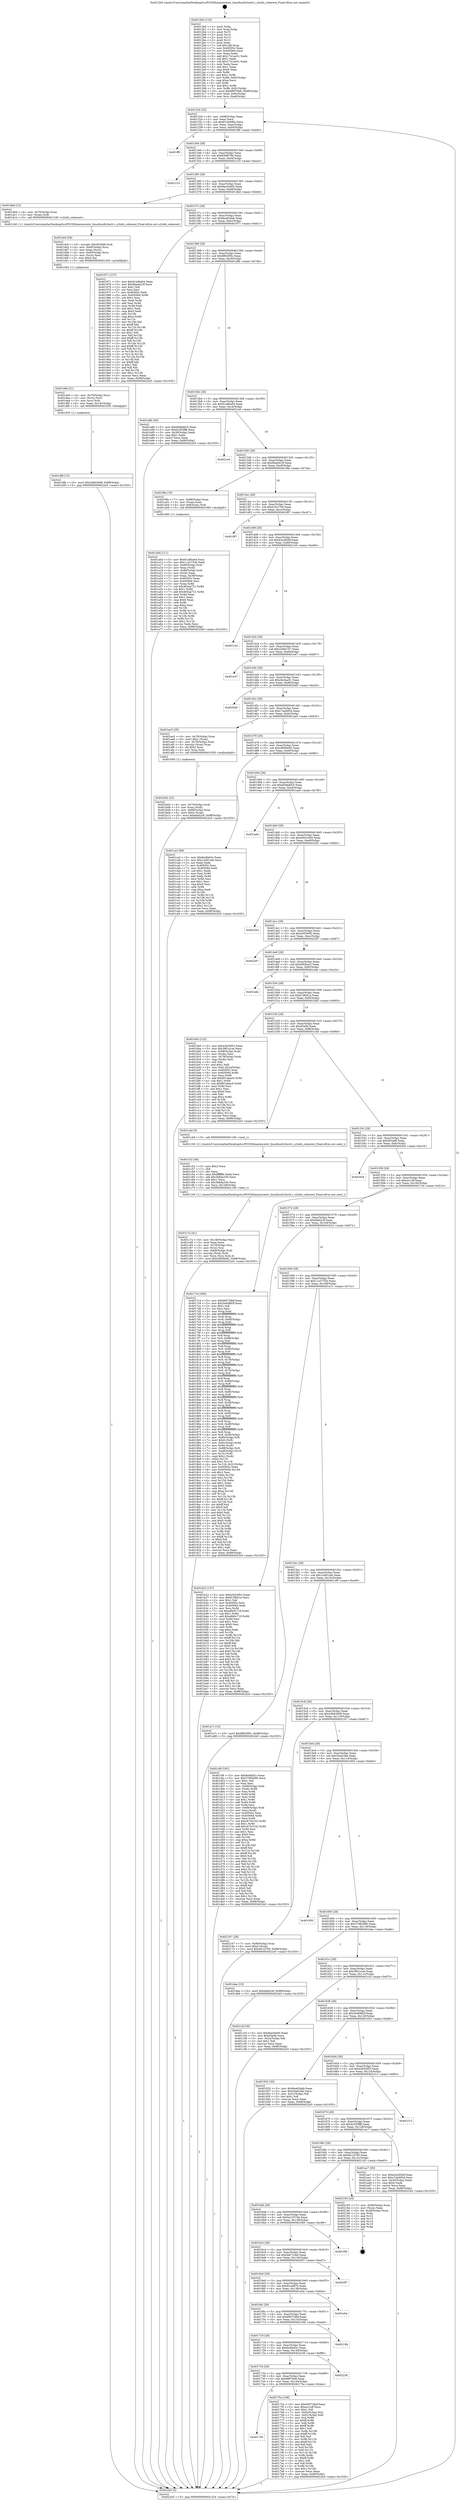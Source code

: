 digraph "0x4012b0" {
  label = "0x4012b0 (/mnt/c/Users/mathe/Desktop/tcc/POCII/binaries/extr_linuxfsocfs2ioctl.c_o2info_coherent_Final-ollvm.out::main(0))"
  labelloc = "t"
  node[shape=record]

  Entry [label="",width=0.3,height=0.3,shape=circle,fillcolor=black,style=filled]
  "0x401324" [label="{
     0x401324 [32]\l
     | [instrs]\l
     &nbsp;&nbsp;0x401324 \<+6\>: mov -0x98(%rbp),%eax\l
     &nbsp;&nbsp;0x40132a \<+2\>: mov %eax,%ecx\l
     &nbsp;&nbsp;0x40132c \<+6\>: sub $0x814049be,%ecx\l
     &nbsp;&nbsp;0x401332 \<+6\>: mov %eax,-0xac(%rbp)\l
     &nbsp;&nbsp;0x401338 \<+6\>: mov %ecx,-0xb0(%rbp)\l
     &nbsp;&nbsp;0x40133e \<+6\>: je 0000000000401ff0 \<main+0xd40\>\l
  }"]
  "0x401ff0" [label="{
     0x401ff0\l
  }", style=dashed]
  "0x401344" [label="{
     0x401344 [28]\l
     | [instrs]\l
     &nbsp;&nbsp;0x401344 \<+5\>: jmp 0000000000401349 \<main+0x99\>\l
     &nbsp;&nbsp;0x401349 \<+6\>: mov -0xac(%rbp),%eax\l
     &nbsp;&nbsp;0x40134f \<+5\>: sub $0x82bf979b,%eax\l
     &nbsp;&nbsp;0x401354 \<+6\>: mov %eax,-0xb4(%rbp)\l
     &nbsp;&nbsp;0x40135a \<+6\>: je 0000000000402153 \<main+0xea3\>\l
  }"]
  Exit [label="",width=0.3,height=0.3,shape=circle,fillcolor=black,style=filled,peripheries=2]
  "0x402153" [label="{
     0x402153\l
  }", style=dashed]
  "0x401360" [label="{
     0x401360 [28]\l
     | [instrs]\l
     &nbsp;&nbsp;0x401360 \<+5\>: jmp 0000000000401365 \<main+0xb5\>\l
     &nbsp;&nbsp;0x401365 \<+6\>: mov -0xac(%rbp),%eax\l
     &nbsp;&nbsp;0x40136b \<+5\>: sub $0x8aa54e95,%eax\l
     &nbsp;&nbsp;0x401370 \<+6\>: mov %eax,-0xb8(%rbp)\l
     &nbsp;&nbsp;0x401376 \<+6\>: je 0000000000401dbd \<main+0xb0d\>\l
  }"]
  "0x401dfb" [label="{
     0x401dfb [15]\l
     | [instrs]\l
     &nbsp;&nbsp;0x401dfb \<+10\>: movl $0x2db63d08,-0x98(%rbp)\l
     &nbsp;&nbsp;0x401e05 \<+5\>: jmp 00000000004022e5 \<main+0x1035\>\l
  }"]
  "0x401dbd" [label="{
     0x401dbd [12]\l
     | [instrs]\l
     &nbsp;&nbsp;0x401dbd \<+4\>: mov -0x70(%rbp),%rax\l
     &nbsp;&nbsp;0x401dc1 \<+3\>: mov (%rax),%rdi\l
     &nbsp;&nbsp;0x401dc4 \<+5\>: call 0000000000401240 \<o2info_coherent\>\l
     | [calls]\l
     &nbsp;&nbsp;0x401240 \{1\} (/mnt/c/Users/mathe/Desktop/tcc/POCII/binaries/extr_linuxfsocfs2ioctl.c_o2info_coherent_Final-ollvm.out::o2info_coherent)\l
  }"]
  "0x40137c" [label="{
     0x40137c [28]\l
     | [instrs]\l
     &nbsp;&nbsp;0x40137c \<+5\>: jmp 0000000000401381 \<main+0xd1\>\l
     &nbsp;&nbsp;0x401381 \<+6\>: mov -0xac(%rbp),%eax\l
     &nbsp;&nbsp;0x401387 \<+5\>: sub $0x8ea62dab,%eax\l
     &nbsp;&nbsp;0x40138c \<+6\>: mov %eax,-0xbc(%rbp)\l
     &nbsp;&nbsp;0x401392 \<+6\>: je 0000000000401971 \<main+0x6c1\>\l
  }"]
  "0x401de6" [label="{
     0x401de6 [21]\l
     | [instrs]\l
     &nbsp;&nbsp;0x401de6 \<+4\>: mov -0x70(%rbp),%rcx\l
     &nbsp;&nbsp;0x401dea \<+3\>: mov (%rcx),%rcx\l
     &nbsp;&nbsp;0x401ded \<+3\>: mov %rcx,%rdi\l
     &nbsp;&nbsp;0x401df0 \<+6\>: mov %eax,-0x14c(%rbp)\l
     &nbsp;&nbsp;0x401df6 \<+5\>: call 0000000000401030 \<free@plt\>\l
     | [calls]\l
     &nbsp;&nbsp;0x401030 \{1\} (unknown)\l
  }"]
  "0x401971" [label="{
     0x401971 [137]\l
     | [instrs]\l
     &nbsp;&nbsp;0x401971 \<+5\>: mov $0x91a80a04,%eax\l
     &nbsp;&nbsp;0x401976 \<+5\>: mov $0x9bad423f,%ecx\l
     &nbsp;&nbsp;0x40197b \<+2\>: mov $0x1,%dl\l
     &nbsp;&nbsp;0x40197d \<+2\>: xor %esi,%esi\l
     &nbsp;&nbsp;0x40197f \<+7\>: mov 0x40505c,%edi\l
     &nbsp;&nbsp;0x401986 \<+8\>: mov 0x405064,%r8d\l
     &nbsp;&nbsp;0x40198e \<+3\>: sub $0x1,%esi\l
     &nbsp;&nbsp;0x401991 \<+3\>: mov %edi,%r9d\l
     &nbsp;&nbsp;0x401994 \<+3\>: add %esi,%r9d\l
     &nbsp;&nbsp;0x401997 \<+4\>: imul %r9d,%edi\l
     &nbsp;&nbsp;0x40199b \<+3\>: and $0x1,%edi\l
     &nbsp;&nbsp;0x40199e \<+3\>: cmp $0x0,%edi\l
     &nbsp;&nbsp;0x4019a1 \<+4\>: sete %r10b\l
     &nbsp;&nbsp;0x4019a5 \<+4\>: cmp $0xa,%r8d\l
     &nbsp;&nbsp;0x4019a9 \<+4\>: setl %r11b\l
     &nbsp;&nbsp;0x4019ad \<+3\>: mov %r10b,%bl\l
     &nbsp;&nbsp;0x4019b0 \<+3\>: xor $0xff,%bl\l
     &nbsp;&nbsp;0x4019b3 \<+3\>: mov %r11b,%r14b\l
     &nbsp;&nbsp;0x4019b6 \<+4\>: xor $0xff,%r14b\l
     &nbsp;&nbsp;0x4019ba \<+3\>: xor $0x1,%dl\l
     &nbsp;&nbsp;0x4019bd \<+3\>: mov %bl,%r15b\l
     &nbsp;&nbsp;0x4019c0 \<+4\>: and $0xff,%r15b\l
     &nbsp;&nbsp;0x4019c4 \<+3\>: and %dl,%r10b\l
     &nbsp;&nbsp;0x4019c7 \<+3\>: mov %r14b,%r12b\l
     &nbsp;&nbsp;0x4019ca \<+4\>: and $0xff,%r12b\l
     &nbsp;&nbsp;0x4019ce \<+3\>: and %dl,%r11b\l
     &nbsp;&nbsp;0x4019d1 \<+3\>: or %r10b,%r15b\l
     &nbsp;&nbsp;0x4019d4 \<+3\>: or %r11b,%r12b\l
     &nbsp;&nbsp;0x4019d7 \<+3\>: xor %r12b,%r15b\l
     &nbsp;&nbsp;0x4019da \<+3\>: or %r14b,%bl\l
     &nbsp;&nbsp;0x4019dd \<+3\>: xor $0xff,%bl\l
     &nbsp;&nbsp;0x4019e0 \<+3\>: or $0x1,%dl\l
     &nbsp;&nbsp;0x4019e3 \<+2\>: and %dl,%bl\l
     &nbsp;&nbsp;0x4019e5 \<+3\>: or %bl,%r15b\l
     &nbsp;&nbsp;0x4019e8 \<+4\>: test $0x1,%r15b\l
     &nbsp;&nbsp;0x4019ec \<+3\>: cmovne %ecx,%eax\l
     &nbsp;&nbsp;0x4019ef \<+6\>: mov %eax,-0x98(%rbp)\l
     &nbsp;&nbsp;0x4019f5 \<+5\>: jmp 00000000004022e5 \<main+0x1035\>\l
  }"]
  "0x401398" [label="{
     0x401398 [28]\l
     | [instrs]\l
     &nbsp;&nbsp;0x401398 \<+5\>: jmp 000000000040139d \<main+0xed\>\l
     &nbsp;&nbsp;0x40139d \<+6\>: mov -0xac(%rbp),%eax\l
     &nbsp;&nbsp;0x4013a3 \<+5\>: sub $0x8f920f5c,%eax\l
     &nbsp;&nbsp;0x4013a8 \<+6\>: mov %eax,-0xc0(%rbp)\l
     &nbsp;&nbsp;0x4013ae \<+6\>: je 0000000000401a8b \<main+0x7db\>\l
  }"]
  "0x401dc9" [label="{
     0x401dc9 [29]\l
     | [instrs]\l
     &nbsp;&nbsp;0x401dc9 \<+10\>: movabs $0x4030d6,%rdi\l
     &nbsp;&nbsp;0x401dd3 \<+4\>: mov -0x60(%rbp),%rcx\l
     &nbsp;&nbsp;0x401dd7 \<+2\>: mov %eax,(%rcx)\l
     &nbsp;&nbsp;0x401dd9 \<+4\>: mov -0x60(%rbp),%rcx\l
     &nbsp;&nbsp;0x401ddd \<+2\>: mov (%rcx),%esi\l
     &nbsp;&nbsp;0x401ddf \<+2\>: mov $0x0,%al\l
     &nbsp;&nbsp;0x401de1 \<+5\>: call 0000000000401040 \<printf@plt\>\l
     | [calls]\l
     &nbsp;&nbsp;0x401040 \{1\} (unknown)\l
  }"]
  "0x401a8b" [label="{
     0x401a8b [30]\l
     | [instrs]\l
     &nbsp;&nbsp;0x401a8b \<+5\>: mov $0xd0dbd0c5,%eax\l
     &nbsp;&nbsp;0x401a90 \<+5\>: mov $0x4c555ff8,%ecx\l
     &nbsp;&nbsp;0x401a95 \<+3\>: mov -0x30(%rbp),%edx\l
     &nbsp;&nbsp;0x401a98 \<+3\>: cmp $0x1,%edx\l
     &nbsp;&nbsp;0x401a9b \<+3\>: cmovl %ecx,%eax\l
     &nbsp;&nbsp;0x401a9e \<+6\>: mov %eax,-0x98(%rbp)\l
     &nbsp;&nbsp;0x401aa4 \<+5\>: jmp 00000000004022e5 \<main+0x1035\>\l
  }"]
  "0x4013b4" [label="{
     0x4013b4 [28]\l
     | [instrs]\l
     &nbsp;&nbsp;0x4013b4 \<+5\>: jmp 00000000004013b9 \<main+0x109\>\l
     &nbsp;&nbsp;0x4013b9 \<+6\>: mov -0xac(%rbp),%eax\l
     &nbsp;&nbsp;0x4013bf \<+5\>: sub $0x91a80a04,%eax\l
     &nbsp;&nbsp;0x4013c4 \<+6\>: mov %eax,-0xc4(%rbp)\l
     &nbsp;&nbsp;0x4013ca \<+6\>: je 00000000004021e0 \<main+0xf30\>\l
  }"]
  "0x401c7a" [label="{
     0x401c7a [41]\l
     | [instrs]\l
     &nbsp;&nbsp;0x401c7a \<+6\>: mov -0x148(%rbp),%ecx\l
     &nbsp;&nbsp;0x401c80 \<+3\>: imul %eax,%ecx\l
     &nbsp;&nbsp;0x401c83 \<+4\>: mov -0x70(%rbp),%rsi\l
     &nbsp;&nbsp;0x401c87 \<+3\>: mov (%rsi),%rsi\l
     &nbsp;&nbsp;0x401c8a \<+4\>: mov -0x68(%rbp),%rdi\l
     &nbsp;&nbsp;0x401c8e \<+3\>: movslq (%rdi),%rdi\l
     &nbsp;&nbsp;0x401c91 \<+3\>: mov %ecx,(%rsi,%rdi,4)\l
     &nbsp;&nbsp;0x401c94 \<+10\>: movl $0xc9000e92,-0x98(%rbp)\l
     &nbsp;&nbsp;0x401c9e \<+5\>: jmp 00000000004022e5 \<main+0x1035\>\l
  }"]
  "0x4021e0" [label="{
     0x4021e0\l
  }", style=dashed]
  "0x4013d0" [label="{
     0x4013d0 [28]\l
     | [instrs]\l
     &nbsp;&nbsp;0x4013d0 \<+5\>: jmp 00000000004013d5 \<main+0x125\>\l
     &nbsp;&nbsp;0x4013d5 \<+6\>: mov -0xac(%rbp),%eax\l
     &nbsp;&nbsp;0x4013db \<+5\>: sub $0x9bad423f,%eax\l
     &nbsp;&nbsp;0x4013e0 \<+6\>: mov %eax,-0xc8(%rbp)\l
     &nbsp;&nbsp;0x4013e6 \<+6\>: je 00000000004019fa \<main+0x74a\>\l
  }"]
  "0x401c52" [label="{
     0x401c52 [40]\l
     | [instrs]\l
     &nbsp;&nbsp;0x401c52 \<+5\>: mov $0x2,%ecx\l
     &nbsp;&nbsp;0x401c57 \<+1\>: cltd\l
     &nbsp;&nbsp;0x401c58 \<+2\>: idiv %ecx\l
     &nbsp;&nbsp;0x401c5a \<+6\>: imul $0xfffffffe,%edx,%ecx\l
     &nbsp;&nbsp;0x401c60 \<+6\>: add $0x3b84a33b,%ecx\l
     &nbsp;&nbsp;0x401c66 \<+3\>: add $0x1,%ecx\l
     &nbsp;&nbsp;0x401c69 \<+6\>: sub $0x3b84a33b,%ecx\l
     &nbsp;&nbsp;0x401c6f \<+6\>: mov %ecx,-0x148(%rbp)\l
     &nbsp;&nbsp;0x401c75 \<+5\>: call 0000000000401160 \<next_i\>\l
     | [calls]\l
     &nbsp;&nbsp;0x401160 \{1\} (/mnt/c/Users/mathe/Desktop/tcc/POCII/binaries/extr_linuxfsocfs2ioctl.c_o2info_coherent_Final-ollvm.out::next_i)\l
  }"]
  "0x4019fa" [label="{
     0x4019fa [19]\l
     | [instrs]\l
     &nbsp;&nbsp;0x4019fa \<+7\>: mov -0x88(%rbp),%rax\l
     &nbsp;&nbsp;0x401a01 \<+3\>: mov (%rax),%rax\l
     &nbsp;&nbsp;0x401a04 \<+4\>: mov 0x8(%rax),%rdi\l
     &nbsp;&nbsp;0x401a08 \<+5\>: call 0000000000401060 \<atoi@plt\>\l
     | [calls]\l
     &nbsp;&nbsp;0x401060 \{1\} (unknown)\l
  }"]
  "0x4013ec" [label="{
     0x4013ec [28]\l
     | [instrs]\l
     &nbsp;&nbsp;0x4013ec \<+5\>: jmp 00000000004013f1 \<main+0x141\>\l
     &nbsp;&nbsp;0x4013f1 \<+6\>: mov -0xac(%rbp),%eax\l
     &nbsp;&nbsp;0x4013f7 \<+5\>: sub $0xb1fcc700,%eax\l
     &nbsp;&nbsp;0x4013fc \<+6\>: mov %eax,-0xcc(%rbp)\l
     &nbsp;&nbsp;0x401402 \<+6\>: je 0000000000401f67 \<main+0xcb7\>\l
  }"]
  "0x401b02" [label="{
     0x401b02 [32]\l
     | [instrs]\l
     &nbsp;&nbsp;0x401b02 \<+4\>: mov -0x70(%rbp),%rdi\l
     &nbsp;&nbsp;0x401b06 \<+3\>: mov %rax,(%rdi)\l
     &nbsp;&nbsp;0x401b09 \<+4\>: mov -0x68(%rbp),%rax\l
     &nbsp;&nbsp;0x401b0d \<+6\>: movl $0x0,(%rax)\l
     &nbsp;&nbsp;0x401b13 \<+10\>: movl $0xbfad2c8,-0x98(%rbp)\l
     &nbsp;&nbsp;0x401b1d \<+5\>: jmp 00000000004022e5 \<main+0x1035\>\l
  }"]
  "0x401f67" [label="{
     0x401f67\l
  }", style=dashed]
  "0x401408" [label="{
     0x401408 [28]\l
     | [instrs]\l
     &nbsp;&nbsp;0x401408 \<+5\>: jmp 000000000040140d \<main+0x15d\>\l
     &nbsp;&nbsp;0x40140d \<+6\>: mov -0xac(%rbp),%eax\l
     &nbsp;&nbsp;0x401413 \<+5\>: sub $0xb2a3926f,%eax\l
     &nbsp;&nbsp;0x401418 \<+6\>: mov %eax,-0xd0(%rbp)\l
     &nbsp;&nbsp;0x40141e \<+6\>: je 0000000000402144 \<main+0xe94\>\l
  }"]
  "0x401a0d" [label="{
     0x401a0d [111]\l
     | [instrs]\l
     &nbsp;&nbsp;0x401a0d \<+5\>: mov $0x91a80a04,%ecx\l
     &nbsp;&nbsp;0x401a12 \<+5\>: mov $0x11a3733b,%edx\l
     &nbsp;&nbsp;0x401a17 \<+4\>: mov -0x80(%rbp),%rdi\l
     &nbsp;&nbsp;0x401a1b \<+2\>: mov %eax,(%rdi)\l
     &nbsp;&nbsp;0x401a1d \<+4\>: mov -0x80(%rbp),%rdi\l
     &nbsp;&nbsp;0x401a21 \<+2\>: mov (%rdi),%eax\l
     &nbsp;&nbsp;0x401a23 \<+3\>: mov %eax,-0x30(%rbp)\l
     &nbsp;&nbsp;0x401a26 \<+7\>: mov 0x40505c,%eax\l
     &nbsp;&nbsp;0x401a2d \<+7\>: mov 0x405064,%esi\l
     &nbsp;&nbsp;0x401a34 \<+3\>: mov %eax,%r8d\l
     &nbsp;&nbsp;0x401a37 \<+7\>: sub $0x465aa721,%r8d\l
     &nbsp;&nbsp;0x401a3e \<+4\>: sub $0x1,%r8d\l
     &nbsp;&nbsp;0x401a42 \<+7\>: add $0x465aa721,%r8d\l
     &nbsp;&nbsp;0x401a49 \<+4\>: imul %r8d,%eax\l
     &nbsp;&nbsp;0x401a4d \<+3\>: and $0x1,%eax\l
     &nbsp;&nbsp;0x401a50 \<+3\>: cmp $0x0,%eax\l
     &nbsp;&nbsp;0x401a53 \<+4\>: sete %r9b\l
     &nbsp;&nbsp;0x401a57 \<+3\>: cmp $0xa,%esi\l
     &nbsp;&nbsp;0x401a5a \<+4\>: setl %r10b\l
     &nbsp;&nbsp;0x401a5e \<+3\>: mov %r9b,%r11b\l
     &nbsp;&nbsp;0x401a61 \<+3\>: and %r10b,%r11b\l
     &nbsp;&nbsp;0x401a64 \<+3\>: xor %r10b,%r9b\l
     &nbsp;&nbsp;0x401a67 \<+3\>: or %r9b,%r11b\l
     &nbsp;&nbsp;0x401a6a \<+4\>: test $0x1,%r11b\l
     &nbsp;&nbsp;0x401a6e \<+3\>: cmovne %edx,%ecx\l
     &nbsp;&nbsp;0x401a71 \<+6\>: mov %ecx,-0x98(%rbp)\l
     &nbsp;&nbsp;0x401a77 \<+5\>: jmp 00000000004022e5 \<main+0x1035\>\l
  }"]
  "0x402144" [label="{
     0x402144\l
  }", style=dashed]
  "0x401424" [label="{
     0x401424 [28]\l
     | [instrs]\l
     &nbsp;&nbsp;0x401424 \<+5\>: jmp 0000000000401429 \<main+0x179\>\l
     &nbsp;&nbsp;0x401429 \<+6\>: mov -0xac(%rbp),%eax\l
     &nbsp;&nbsp;0x40142f \<+5\>: sub $0xc2d0a747,%eax\l
     &nbsp;&nbsp;0x401434 \<+6\>: mov %eax,-0xd4(%rbp)\l
     &nbsp;&nbsp;0x40143a \<+6\>: je 0000000000401e47 \<main+0xb97\>\l
  }"]
  "0x4012b0" [label="{
     0x4012b0 [116]\l
     | [instrs]\l
     &nbsp;&nbsp;0x4012b0 \<+1\>: push %rbp\l
     &nbsp;&nbsp;0x4012b1 \<+3\>: mov %rsp,%rbp\l
     &nbsp;&nbsp;0x4012b4 \<+2\>: push %r15\l
     &nbsp;&nbsp;0x4012b6 \<+2\>: push %r14\l
     &nbsp;&nbsp;0x4012b8 \<+2\>: push %r13\l
     &nbsp;&nbsp;0x4012ba \<+2\>: push %r12\l
     &nbsp;&nbsp;0x4012bc \<+1\>: push %rbx\l
     &nbsp;&nbsp;0x4012bd \<+7\>: sub $0x168,%rsp\l
     &nbsp;&nbsp;0x4012c4 \<+7\>: mov 0x40505c,%eax\l
     &nbsp;&nbsp;0x4012cb \<+7\>: mov 0x405064,%ecx\l
     &nbsp;&nbsp;0x4012d2 \<+2\>: mov %eax,%edx\l
     &nbsp;&nbsp;0x4012d4 \<+6\>: add $0x1741ae51,%edx\l
     &nbsp;&nbsp;0x4012da \<+3\>: sub $0x1,%edx\l
     &nbsp;&nbsp;0x4012dd \<+6\>: sub $0x1741ae51,%edx\l
     &nbsp;&nbsp;0x4012e3 \<+3\>: imul %edx,%eax\l
     &nbsp;&nbsp;0x4012e6 \<+3\>: and $0x1,%eax\l
     &nbsp;&nbsp;0x4012e9 \<+3\>: cmp $0x0,%eax\l
     &nbsp;&nbsp;0x4012ec \<+4\>: sete %r8b\l
     &nbsp;&nbsp;0x4012f0 \<+4\>: and $0x1,%r8b\l
     &nbsp;&nbsp;0x4012f4 \<+7\>: mov %r8b,-0x92(%rbp)\l
     &nbsp;&nbsp;0x4012fb \<+3\>: cmp $0xa,%ecx\l
     &nbsp;&nbsp;0x4012fe \<+4\>: setl %r8b\l
     &nbsp;&nbsp;0x401302 \<+4\>: and $0x1,%r8b\l
     &nbsp;&nbsp;0x401306 \<+7\>: mov %r8b,-0x91(%rbp)\l
     &nbsp;&nbsp;0x40130d \<+10\>: movl $0x6f6f79a8,-0x98(%rbp)\l
     &nbsp;&nbsp;0x401317 \<+6\>: mov %edi,-0x9c(%rbp)\l
     &nbsp;&nbsp;0x40131d \<+7\>: mov %rsi,-0xa8(%rbp)\l
  }"]
  "0x401e47" [label="{
     0x401e47\l
  }", style=dashed]
  "0x401440" [label="{
     0x401440 [28]\l
     | [instrs]\l
     &nbsp;&nbsp;0x401440 \<+5\>: jmp 0000000000401445 \<main+0x195\>\l
     &nbsp;&nbsp;0x401445 \<+6\>: mov -0xac(%rbp),%eax\l
     &nbsp;&nbsp;0x40144b \<+5\>: sub $0xc6c5aa51,%eax\l
     &nbsp;&nbsp;0x401450 \<+6\>: mov %eax,-0xd8(%rbp)\l
     &nbsp;&nbsp;0x401456 \<+6\>: je 00000000004020d5 \<main+0xe25\>\l
  }"]
  "0x4022e5" [label="{
     0x4022e5 [5]\l
     | [instrs]\l
     &nbsp;&nbsp;0x4022e5 \<+5\>: jmp 0000000000401324 \<main+0x74\>\l
  }"]
  "0x4020d5" [label="{
     0x4020d5\l
  }", style=dashed]
  "0x40145c" [label="{
     0x40145c [28]\l
     | [instrs]\l
     &nbsp;&nbsp;0x40145c \<+5\>: jmp 0000000000401461 \<main+0x1b1\>\l
     &nbsp;&nbsp;0x401461 \<+6\>: mov -0xac(%rbp),%eax\l
     &nbsp;&nbsp;0x401467 \<+5\>: sub $0xc7ad4934,%eax\l
     &nbsp;&nbsp;0x40146c \<+6\>: mov %eax,-0xdc(%rbp)\l
     &nbsp;&nbsp;0x401472 \<+6\>: je 0000000000401ae5 \<main+0x835\>\l
  }"]
  "0x401750" [label="{
     0x401750\l
  }", style=dashed]
  "0x401ae5" [label="{
     0x401ae5 [29]\l
     | [instrs]\l
     &nbsp;&nbsp;0x401ae5 \<+4\>: mov -0x78(%rbp),%rax\l
     &nbsp;&nbsp;0x401ae9 \<+6\>: movl $0x1,(%rax)\l
     &nbsp;&nbsp;0x401aef \<+4\>: mov -0x78(%rbp),%rax\l
     &nbsp;&nbsp;0x401af3 \<+3\>: movslq (%rax),%rax\l
     &nbsp;&nbsp;0x401af6 \<+4\>: shl $0x2,%rax\l
     &nbsp;&nbsp;0x401afa \<+3\>: mov %rax,%rdi\l
     &nbsp;&nbsp;0x401afd \<+5\>: call 0000000000401050 \<malloc@plt\>\l
     | [calls]\l
     &nbsp;&nbsp;0x401050 \{1\} (unknown)\l
  }"]
  "0x401478" [label="{
     0x401478 [28]\l
     | [instrs]\l
     &nbsp;&nbsp;0x401478 \<+5\>: jmp 000000000040147d \<main+0x1cd\>\l
     &nbsp;&nbsp;0x40147d \<+6\>: mov -0xac(%rbp),%eax\l
     &nbsp;&nbsp;0x401483 \<+5\>: sub $0xc9000e92,%eax\l
     &nbsp;&nbsp;0x401488 \<+6\>: mov %eax,-0xe0(%rbp)\l
     &nbsp;&nbsp;0x40148e \<+6\>: je 0000000000401ca3 \<main+0x9f3\>\l
  }"]
  "0x40175a" [label="{
     0x40175a [106]\l
     | [instrs]\l
     &nbsp;&nbsp;0x40175a \<+5\>: mov $0x660728ef,%eax\l
     &nbsp;&nbsp;0x40175f \<+5\>: mov $0xacc1df,%ecx\l
     &nbsp;&nbsp;0x401764 \<+2\>: mov $0x1,%dl\l
     &nbsp;&nbsp;0x401766 \<+7\>: mov -0x92(%rbp),%sil\l
     &nbsp;&nbsp;0x40176d \<+7\>: mov -0x91(%rbp),%dil\l
     &nbsp;&nbsp;0x401774 \<+3\>: mov %sil,%r8b\l
     &nbsp;&nbsp;0x401777 \<+4\>: xor $0xff,%r8b\l
     &nbsp;&nbsp;0x40177b \<+3\>: mov %dil,%r9b\l
     &nbsp;&nbsp;0x40177e \<+4\>: xor $0xff,%r9b\l
     &nbsp;&nbsp;0x401782 \<+3\>: xor $0x1,%dl\l
     &nbsp;&nbsp;0x401785 \<+3\>: mov %r8b,%r10b\l
     &nbsp;&nbsp;0x401788 \<+4\>: and $0xff,%r10b\l
     &nbsp;&nbsp;0x40178c \<+3\>: and %dl,%sil\l
     &nbsp;&nbsp;0x40178f \<+3\>: mov %r9b,%r11b\l
     &nbsp;&nbsp;0x401792 \<+4\>: and $0xff,%r11b\l
     &nbsp;&nbsp;0x401796 \<+3\>: and %dl,%dil\l
     &nbsp;&nbsp;0x401799 \<+3\>: or %sil,%r10b\l
     &nbsp;&nbsp;0x40179c \<+3\>: or %dil,%r11b\l
     &nbsp;&nbsp;0x40179f \<+3\>: xor %r11b,%r10b\l
     &nbsp;&nbsp;0x4017a2 \<+3\>: or %r9b,%r8b\l
     &nbsp;&nbsp;0x4017a5 \<+4\>: xor $0xff,%r8b\l
     &nbsp;&nbsp;0x4017a9 \<+3\>: or $0x1,%dl\l
     &nbsp;&nbsp;0x4017ac \<+3\>: and %dl,%r8b\l
     &nbsp;&nbsp;0x4017af \<+3\>: or %r8b,%r10b\l
     &nbsp;&nbsp;0x4017b2 \<+4\>: test $0x1,%r10b\l
     &nbsp;&nbsp;0x4017b6 \<+3\>: cmovne %ecx,%eax\l
     &nbsp;&nbsp;0x4017b9 \<+6\>: mov %eax,-0x98(%rbp)\l
     &nbsp;&nbsp;0x4017bf \<+5\>: jmp 00000000004022e5 \<main+0x1035\>\l
  }"]
  "0x401ca3" [label="{
     0x401ca3 [86]\l
     | [instrs]\l
     &nbsp;&nbsp;0x401ca3 \<+5\>: mov $0x6e4fa02c,%eax\l
     &nbsp;&nbsp;0x401ca8 \<+5\>: mov $0x1cb81ceb,%ecx\l
     &nbsp;&nbsp;0x401cad \<+2\>: xor %edx,%edx\l
     &nbsp;&nbsp;0x401caf \<+7\>: mov 0x40505c,%esi\l
     &nbsp;&nbsp;0x401cb6 \<+7\>: mov 0x405064,%edi\l
     &nbsp;&nbsp;0x401cbd \<+3\>: sub $0x1,%edx\l
     &nbsp;&nbsp;0x401cc0 \<+3\>: mov %esi,%r8d\l
     &nbsp;&nbsp;0x401cc3 \<+3\>: add %edx,%r8d\l
     &nbsp;&nbsp;0x401cc6 \<+4\>: imul %r8d,%esi\l
     &nbsp;&nbsp;0x401cca \<+3\>: and $0x1,%esi\l
     &nbsp;&nbsp;0x401ccd \<+3\>: cmp $0x0,%esi\l
     &nbsp;&nbsp;0x401cd0 \<+4\>: sete %r9b\l
     &nbsp;&nbsp;0x401cd4 \<+3\>: cmp $0xa,%edi\l
     &nbsp;&nbsp;0x401cd7 \<+4\>: setl %r10b\l
     &nbsp;&nbsp;0x401cdb \<+3\>: mov %r9b,%r11b\l
     &nbsp;&nbsp;0x401cde \<+3\>: and %r10b,%r11b\l
     &nbsp;&nbsp;0x401ce1 \<+3\>: xor %r10b,%r9b\l
     &nbsp;&nbsp;0x401ce4 \<+3\>: or %r9b,%r11b\l
     &nbsp;&nbsp;0x401ce7 \<+4\>: test $0x1,%r11b\l
     &nbsp;&nbsp;0x401ceb \<+3\>: cmovne %ecx,%eax\l
     &nbsp;&nbsp;0x401cee \<+6\>: mov %eax,-0x98(%rbp)\l
     &nbsp;&nbsp;0x401cf4 \<+5\>: jmp 00000000004022e5 \<main+0x1035\>\l
  }"]
  "0x401494" [label="{
     0x401494 [28]\l
     | [instrs]\l
     &nbsp;&nbsp;0x401494 \<+5\>: jmp 0000000000401499 \<main+0x1e9\>\l
     &nbsp;&nbsp;0x401499 \<+6\>: mov -0xac(%rbp),%eax\l
     &nbsp;&nbsp;0x40149f \<+5\>: sub $0xd0dbd0c5,%eax\l
     &nbsp;&nbsp;0x4014a4 \<+6\>: mov %eax,-0xe4(%rbp)\l
     &nbsp;&nbsp;0x4014aa \<+6\>: je 0000000000401aa9 \<main+0x7f9\>\l
  }"]
  "0x401734" [label="{
     0x401734 [28]\l
     | [instrs]\l
     &nbsp;&nbsp;0x401734 \<+5\>: jmp 0000000000401739 \<main+0x489\>\l
     &nbsp;&nbsp;0x401739 \<+6\>: mov -0xac(%rbp),%eax\l
     &nbsp;&nbsp;0x40173f \<+5\>: sub $0x6f6f79a8,%eax\l
     &nbsp;&nbsp;0x401744 \<+6\>: mov %eax,-0x144(%rbp)\l
     &nbsp;&nbsp;0x40174a \<+6\>: je 000000000040175a \<main+0x4aa\>\l
  }"]
  "0x401aa9" [label="{
     0x401aa9\l
  }", style=dashed]
  "0x4014b0" [label="{
     0x4014b0 [28]\l
     | [instrs]\l
     &nbsp;&nbsp;0x4014b0 \<+5\>: jmp 00000000004014b5 \<main+0x205\>\l
     &nbsp;&nbsp;0x4014b5 \<+6\>: mov -0xac(%rbp),%eax\l
     &nbsp;&nbsp;0x4014bb \<+5\>: sub $0xe091e3e5,%eax\l
     &nbsp;&nbsp;0x4014c0 \<+6\>: mov %eax,-0xe8(%rbp)\l
     &nbsp;&nbsp;0x4014c6 \<+6\>: je 0000000000402262 \<main+0xfb2\>\l
  }"]
  "0x402238" [label="{
     0x402238\l
  }", style=dashed]
  "0x402262" [label="{
     0x402262\l
  }", style=dashed]
  "0x4014cc" [label="{
     0x4014cc [28]\l
     | [instrs]\l
     &nbsp;&nbsp;0x4014cc \<+5\>: jmp 00000000004014d1 \<main+0x221\>\l
     &nbsp;&nbsp;0x4014d1 \<+6\>: mov -0xac(%rbp),%eax\l
     &nbsp;&nbsp;0x4014d7 \<+5\>: sub $0xe5f540f2,%eax\l
     &nbsp;&nbsp;0x4014dc \<+6\>: mov %eax,-0xec(%rbp)\l
     &nbsp;&nbsp;0x4014e2 \<+6\>: je 0000000000402287 \<main+0xfd7\>\l
  }"]
  "0x401718" [label="{
     0x401718 [28]\l
     | [instrs]\l
     &nbsp;&nbsp;0x401718 \<+5\>: jmp 000000000040171d \<main+0x46d\>\l
     &nbsp;&nbsp;0x40171d \<+6\>: mov -0xac(%rbp),%eax\l
     &nbsp;&nbsp;0x401723 \<+5\>: sub $0x6e4fa02c,%eax\l
     &nbsp;&nbsp;0x401728 \<+6\>: mov %eax,-0x140(%rbp)\l
     &nbsp;&nbsp;0x40172e \<+6\>: je 0000000000402238 \<main+0xf88\>\l
  }"]
  "0x402287" [label="{
     0x402287\l
  }", style=dashed]
  "0x4014e8" [label="{
     0x4014e8 [28]\l
     | [instrs]\l
     &nbsp;&nbsp;0x4014e8 \<+5\>: jmp 00000000004014ed \<main+0x23d\>\l
     &nbsp;&nbsp;0x4014ed \<+6\>: mov -0xac(%rbp),%eax\l
     &nbsp;&nbsp;0x4014f3 \<+5\>: sub $0xe6f2bec3,%eax\l
     &nbsp;&nbsp;0x4014f8 \<+6\>: mov %eax,-0xf0(%rbp)\l
     &nbsp;&nbsp;0x4014fe \<+6\>: je 0000000000401eda \<main+0xc2a\>\l
  }"]
  "0x40219b" [label="{
     0x40219b\l
  }", style=dashed]
  "0x401eda" [label="{
     0x401eda\l
  }", style=dashed]
  "0x401504" [label="{
     0x401504 [28]\l
     | [instrs]\l
     &nbsp;&nbsp;0x401504 \<+5\>: jmp 0000000000401509 \<main+0x259\>\l
     &nbsp;&nbsp;0x401509 \<+6\>: mov -0xac(%rbp),%eax\l
     &nbsp;&nbsp;0x40150f \<+5\>: sub $0xf13f0d1a,%eax\l
     &nbsp;&nbsp;0x401514 \<+6\>: mov %eax,-0xf4(%rbp)\l
     &nbsp;&nbsp;0x40151a \<+6\>: je 0000000000401bb5 \<main+0x905\>\l
  }"]
  "0x4016fc" [label="{
     0x4016fc [28]\l
     | [instrs]\l
     &nbsp;&nbsp;0x4016fc \<+5\>: jmp 0000000000401701 \<main+0x451\>\l
     &nbsp;&nbsp;0x401701 \<+6\>: mov -0xac(%rbp),%eax\l
     &nbsp;&nbsp;0x401707 \<+5\>: sub $0x660728ef,%eax\l
     &nbsp;&nbsp;0x40170c \<+6\>: mov %eax,-0x13c(%rbp)\l
     &nbsp;&nbsp;0x401712 \<+6\>: je 000000000040219b \<main+0xeeb\>\l
  }"]
  "0x401bb5" [label="{
     0x401bb5 [122]\l
     | [instrs]\l
     &nbsp;&nbsp;0x401bb5 \<+5\>: mov $0x43b54f53,%eax\l
     &nbsp;&nbsp;0x401bba \<+5\>: mov $0x38f1a1ee,%ecx\l
     &nbsp;&nbsp;0x401bbf \<+4\>: mov -0x68(%rbp),%rdx\l
     &nbsp;&nbsp;0x401bc3 \<+2\>: mov (%rdx),%esi\l
     &nbsp;&nbsp;0x401bc5 \<+4\>: mov -0x78(%rbp),%rdx\l
     &nbsp;&nbsp;0x401bc9 \<+2\>: cmp (%rdx),%esi\l
     &nbsp;&nbsp;0x401bcb \<+4\>: setl %dil\l
     &nbsp;&nbsp;0x401bcf \<+4\>: and $0x1,%dil\l
     &nbsp;&nbsp;0x401bd3 \<+4\>: mov %dil,-0x2a(%rbp)\l
     &nbsp;&nbsp;0x401bd7 \<+7\>: mov 0x40505c,%esi\l
     &nbsp;&nbsp;0x401bde \<+8\>: mov 0x405064,%r8d\l
     &nbsp;&nbsp;0x401be6 \<+3\>: mov %esi,%r9d\l
     &nbsp;&nbsp;0x401be9 \<+7\>: add $0x801abac0,%r9d\l
     &nbsp;&nbsp;0x401bf0 \<+4\>: sub $0x1,%r9d\l
     &nbsp;&nbsp;0x401bf4 \<+7\>: sub $0x801abac0,%r9d\l
     &nbsp;&nbsp;0x401bfb \<+4\>: imul %r9d,%esi\l
     &nbsp;&nbsp;0x401bff \<+3\>: and $0x1,%esi\l
     &nbsp;&nbsp;0x401c02 \<+3\>: cmp $0x0,%esi\l
     &nbsp;&nbsp;0x401c05 \<+4\>: sete %dil\l
     &nbsp;&nbsp;0x401c09 \<+4\>: cmp $0xa,%r8d\l
     &nbsp;&nbsp;0x401c0d \<+4\>: setl %r10b\l
     &nbsp;&nbsp;0x401c11 \<+3\>: mov %dil,%r11b\l
     &nbsp;&nbsp;0x401c14 \<+3\>: and %r10b,%r11b\l
     &nbsp;&nbsp;0x401c17 \<+3\>: xor %r10b,%dil\l
     &nbsp;&nbsp;0x401c1a \<+3\>: or %dil,%r11b\l
     &nbsp;&nbsp;0x401c1d \<+4\>: test $0x1,%r11b\l
     &nbsp;&nbsp;0x401c21 \<+3\>: cmovne %ecx,%eax\l
     &nbsp;&nbsp;0x401c24 \<+6\>: mov %eax,-0x98(%rbp)\l
     &nbsp;&nbsp;0x401c2a \<+5\>: jmp 00000000004022e5 \<main+0x1035\>\l
  }"]
  "0x401520" [label="{
     0x401520 [28]\l
     | [instrs]\l
     &nbsp;&nbsp;0x401520 \<+5\>: jmp 0000000000401525 \<main+0x275\>\l
     &nbsp;&nbsp;0x401525 \<+6\>: mov -0xac(%rbp),%eax\l
     &nbsp;&nbsp;0x40152b \<+5\>: sub $0xd3a0b,%eax\l
     &nbsp;&nbsp;0x401530 \<+6\>: mov %eax,-0xf8(%rbp)\l
     &nbsp;&nbsp;0x401536 \<+6\>: je 0000000000401c4d \<main+0x99d\>\l
  }"]
  "0x401e0a" [label="{
     0x401e0a\l
  }", style=dashed]
  "0x401c4d" [label="{
     0x401c4d [5]\l
     | [instrs]\l
     &nbsp;&nbsp;0x401c4d \<+5\>: call 0000000000401160 \<next_i\>\l
     | [calls]\l
     &nbsp;&nbsp;0x401160 \{1\} (/mnt/c/Users/mathe/Desktop/tcc/POCII/binaries/extr_linuxfsocfs2ioctl.c_o2info_coherent_Final-ollvm.out::next_i)\l
  }"]
  "0x40153c" [label="{
     0x40153c [28]\l
     | [instrs]\l
     &nbsp;&nbsp;0x40153c \<+5\>: jmp 0000000000401541 \<main+0x291\>\l
     &nbsp;&nbsp;0x401541 \<+6\>: mov -0xac(%rbp),%eax\l
     &nbsp;&nbsp;0x401547 \<+5\>: sub $0x563a88,%eax\l
     &nbsp;&nbsp;0x40154c \<+6\>: mov %eax,-0xfc(%rbp)\l
     &nbsp;&nbsp;0x401552 \<+6\>: je 00000000004020c6 \<main+0xe16\>\l
  }"]
  "0x4016e0" [label="{
     0x4016e0 [28]\l
     | [instrs]\l
     &nbsp;&nbsp;0x4016e0 \<+5\>: jmp 00000000004016e5 \<main+0x435\>\l
     &nbsp;&nbsp;0x4016e5 \<+6\>: mov -0xac(%rbp),%eax\l
     &nbsp;&nbsp;0x4016eb \<+5\>: sub $0x62caf870,%eax\l
     &nbsp;&nbsp;0x4016f0 \<+6\>: mov %eax,-0x138(%rbp)\l
     &nbsp;&nbsp;0x4016f6 \<+6\>: je 0000000000401e0a \<main+0xb5a\>\l
  }"]
  "0x4020c6" [label="{
     0x4020c6\l
  }", style=dashed]
  "0x401558" [label="{
     0x401558 [28]\l
     | [instrs]\l
     &nbsp;&nbsp;0x401558 \<+5\>: jmp 000000000040155d \<main+0x2ad\>\l
     &nbsp;&nbsp;0x40155d \<+6\>: mov -0xac(%rbp),%eax\l
     &nbsp;&nbsp;0x401563 \<+5\>: sub $0xacc1df,%eax\l
     &nbsp;&nbsp;0x401568 \<+6\>: mov %eax,-0x100(%rbp)\l
     &nbsp;&nbsp;0x40156e \<+6\>: je 00000000004017c4 \<main+0x514\>\l
  }"]
  "0x4020f7" [label="{
     0x4020f7\l
  }", style=dashed]
  "0x4017c4" [label="{
     0x4017c4 [366]\l
     | [instrs]\l
     &nbsp;&nbsp;0x4017c4 \<+5\>: mov $0x660728ef,%eax\l
     &nbsp;&nbsp;0x4017c9 \<+5\>: mov $0x3e40883f,%ecx\l
     &nbsp;&nbsp;0x4017ce \<+2\>: mov $0x1,%dl\l
     &nbsp;&nbsp;0x4017d0 \<+2\>: xor %esi,%esi\l
     &nbsp;&nbsp;0x4017d2 \<+3\>: mov %rsp,%rdi\l
     &nbsp;&nbsp;0x4017d5 \<+4\>: add $0xfffffffffffffff0,%rdi\l
     &nbsp;&nbsp;0x4017d9 \<+3\>: mov %rdi,%rsp\l
     &nbsp;&nbsp;0x4017dc \<+7\>: mov %rdi,-0x90(%rbp)\l
     &nbsp;&nbsp;0x4017e3 \<+3\>: mov %rsp,%rdi\l
     &nbsp;&nbsp;0x4017e6 \<+4\>: add $0xfffffffffffffff0,%rdi\l
     &nbsp;&nbsp;0x4017ea \<+3\>: mov %rdi,%rsp\l
     &nbsp;&nbsp;0x4017ed \<+3\>: mov %rsp,%r8\l
     &nbsp;&nbsp;0x4017f0 \<+4\>: add $0xfffffffffffffff0,%r8\l
     &nbsp;&nbsp;0x4017f4 \<+3\>: mov %r8,%rsp\l
     &nbsp;&nbsp;0x4017f7 \<+7\>: mov %r8,-0x88(%rbp)\l
     &nbsp;&nbsp;0x4017fe \<+3\>: mov %rsp,%r8\l
     &nbsp;&nbsp;0x401801 \<+4\>: add $0xfffffffffffffff0,%r8\l
     &nbsp;&nbsp;0x401805 \<+3\>: mov %r8,%rsp\l
     &nbsp;&nbsp;0x401808 \<+4\>: mov %r8,-0x80(%rbp)\l
     &nbsp;&nbsp;0x40180c \<+3\>: mov %rsp,%r8\l
     &nbsp;&nbsp;0x40180f \<+4\>: add $0xfffffffffffffff0,%r8\l
     &nbsp;&nbsp;0x401813 \<+3\>: mov %r8,%rsp\l
     &nbsp;&nbsp;0x401816 \<+4\>: mov %r8,-0x78(%rbp)\l
     &nbsp;&nbsp;0x40181a \<+3\>: mov %rsp,%r8\l
     &nbsp;&nbsp;0x40181d \<+4\>: add $0xfffffffffffffff0,%r8\l
     &nbsp;&nbsp;0x401821 \<+3\>: mov %r8,%rsp\l
     &nbsp;&nbsp;0x401824 \<+4\>: mov %r8,-0x70(%rbp)\l
     &nbsp;&nbsp;0x401828 \<+3\>: mov %rsp,%r8\l
     &nbsp;&nbsp;0x40182b \<+4\>: add $0xfffffffffffffff0,%r8\l
     &nbsp;&nbsp;0x40182f \<+3\>: mov %r8,%rsp\l
     &nbsp;&nbsp;0x401832 \<+4\>: mov %r8,-0x68(%rbp)\l
     &nbsp;&nbsp;0x401836 \<+3\>: mov %rsp,%r8\l
     &nbsp;&nbsp;0x401839 \<+4\>: add $0xfffffffffffffff0,%r8\l
     &nbsp;&nbsp;0x40183d \<+3\>: mov %r8,%rsp\l
     &nbsp;&nbsp;0x401840 \<+4\>: mov %r8,-0x60(%rbp)\l
     &nbsp;&nbsp;0x401844 \<+3\>: mov %rsp,%r8\l
     &nbsp;&nbsp;0x401847 \<+4\>: add $0xfffffffffffffff0,%r8\l
     &nbsp;&nbsp;0x40184b \<+3\>: mov %r8,%rsp\l
     &nbsp;&nbsp;0x40184e \<+4\>: mov %r8,-0x58(%rbp)\l
     &nbsp;&nbsp;0x401852 \<+3\>: mov %rsp,%r8\l
     &nbsp;&nbsp;0x401855 \<+4\>: add $0xfffffffffffffff0,%r8\l
     &nbsp;&nbsp;0x401859 \<+3\>: mov %r8,%rsp\l
     &nbsp;&nbsp;0x40185c \<+4\>: mov %r8,-0x50(%rbp)\l
     &nbsp;&nbsp;0x401860 \<+3\>: mov %rsp,%r8\l
     &nbsp;&nbsp;0x401863 \<+4\>: add $0xfffffffffffffff0,%r8\l
     &nbsp;&nbsp;0x401867 \<+3\>: mov %r8,%rsp\l
     &nbsp;&nbsp;0x40186a \<+4\>: mov %r8,-0x48(%rbp)\l
     &nbsp;&nbsp;0x40186e \<+3\>: mov %rsp,%r8\l
     &nbsp;&nbsp;0x401871 \<+4\>: add $0xfffffffffffffff0,%r8\l
     &nbsp;&nbsp;0x401875 \<+3\>: mov %r8,%rsp\l
     &nbsp;&nbsp;0x401878 \<+4\>: mov %r8,-0x40(%rbp)\l
     &nbsp;&nbsp;0x40187c \<+7\>: mov -0x90(%rbp),%r8\l
     &nbsp;&nbsp;0x401883 \<+7\>: movl $0x0,(%r8)\l
     &nbsp;&nbsp;0x40188a \<+7\>: mov -0x9c(%rbp),%r9d\l
     &nbsp;&nbsp;0x401891 \<+3\>: mov %r9d,(%rdi)\l
     &nbsp;&nbsp;0x401894 \<+7\>: mov -0x88(%rbp),%r8\l
     &nbsp;&nbsp;0x40189b \<+7\>: mov -0xa8(%rbp),%r10\l
     &nbsp;&nbsp;0x4018a2 \<+3\>: mov %r10,(%r8)\l
     &nbsp;&nbsp;0x4018a5 \<+3\>: cmpl $0x2,(%rdi)\l
     &nbsp;&nbsp;0x4018a8 \<+4\>: setne %r11b\l
     &nbsp;&nbsp;0x4018ac \<+4\>: and $0x1,%r11b\l
     &nbsp;&nbsp;0x4018b0 \<+4\>: mov %r11b,-0x31(%rbp)\l
     &nbsp;&nbsp;0x4018b4 \<+7\>: mov 0x40505c,%ebx\l
     &nbsp;&nbsp;0x4018bb \<+8\>: mov 0x405064,%r14d\l
     &nbsp;&nbsp;0x4018c3 \<+3\>: sub $0x1,%esi\l
     &nbsp;&nbsp;0x4018c6 \<+3\>: mov %ebx,%r15d\l
     &nbsp;&nbsp;0x4018c9 \<+3\>: add %esi,%r15d\l
     &nbsp;&nbsp;0x4018cc \<+4\>: imul %r15d,%ebx\l
     &nbsp;&nbsp;0x4018d0 \<+3\>: and $0x1,%ebx\l
     &nbsp;&nbsp;0x4018d3 \<+3\>: cmp $0x0,%ebx\l
     &nbsp;&nbsp;0x4018d6 \<+4\>: sete %r11b\l
     &nbsp;&nbsp;0x4018da \<+4\>: cmp $0xa,%r14d\l
     &nbsp;&nbsp;0x4018de \<+4\>: setl %r12b\l
     &nbsp;&nbsp;0x4018e2 \<+3\>: mov %r11b,%r13b\l
     &nbsp;&nbsp;0x4018e5 \<+4\>: xor $0xff,%r13b\l
     &nbsp;&nbsp;0x4018e9 \<+3\>: mov %r12b,%sil\l
     &nbsp;&nbsp;0x4018ec \<+4\>: xor $0xff,%sil\l
     &nbsp;&nbsp;0x4018f0 \<+3\>: xor $0x0,%dl\l
     &nbsp;&nbsp;0x4018f3 \<+3\>: mov %r13b,%dil\l
     &nbsp;&nbsp;0x4018f6 \<+4\>: and $0x0,%dil\l
     &nbsp;&nbsp;0x4018fa \<+3\>: and %dl,%r11b\l
     &nbsp;&nbsp;0x4018fd \<+3\>: mov %sil,%r8b\l
     &nbsp;&nbsp;0x401900 \<+4\>: and $0x0,%r8b\l
     &nbsp;&nbsp;0x401904 \<+3\>: and %dl,%r12b\l
     &nbsp;&nbsp;0x401907 \<+3\>: or %r11b,%dil\l
     &nbsp;&nbsp;0x40190a \<+3\>: or %r12b,%r8b\l
     &nbsp;&nbsp;0x40190d \<+3\>: xor %r8b,%dil\l
     &nbsp;&nbsp;0x401910 \<+3\>: or %sil,%r13b\l
     &nbsp;&nbsp;0x401913 \<+4\>: xor $0xff,%r13b\l
     &nbsp;&nbsp;0x401917 \<+3\>: or $0x0,%dl\l
     &nbsp;&nbsp;0x40191a \<+3\>: and %dl,%r13b\l
     &nbsp;&nbsp;0x40191d \<+3\>: or %r13b,%dil\l
     &nbsp;&nbsp;0x401920 \<+4\>: test $0x1,%dil\l
     &nbsp;&nbsp;0x401924 \<+3\>: cmovne %ecx,%eax\l
     &nbsp;&nbsp;0x401927 \<+6\>: mov %eax,-0x98(%rbp)\l
     &nbsp;&nbsp;0x40192d \<+5\>: jmp 00000000004022e5 \<main+0x1035\>\l
  }"]
  "0x401574" [label="{
     0x401574 [28]\l
     | [instrs]\l
     &nbsp;&nbsp;0x401574 \<+5\>: jmp 0000000000401579 \<main+0x2c9\>\l
     &nbsp;&nbsp;0x401579 \<+6\>: mov -0xac(%rbp),%eax\l
     &nbsp;&nbsp;0x40157f \<+5\>: sub $0xbfad2c8,%eax\l
     &nbsp;&nbsp;0x401584 \<+6\>: mov %eax,-0x104(%rbp)\l
     &nbsp;&nbsp;0x40158a \<+6\>: je 0000000000401b22 \<main+0x872\>\l
  }"]
  "0x4016c4" [label="{
     0x4016c4 [28]\l
     | [instrs]\l
     &nbsp;&nbsp;0x4016c4 \<+5\>: jmp 00000000004016c9 \<main+0x419\>\l
     &nbsp;&nbsp;0x4016c9 \<+6\>: mov -0xac(%rbp),%eax\l
     &nbsp;&nbsp;0x4016cf \<+5\>: sub $0x5eb71cbd,%eax\l
     &nbsp;&nbsp;0x4016d4 \<+6\>: mov %eax,-0x134(%rbp)\l
     &nbsp;&nbsp;0x4016da \<+6\>: je 00000000004020f7 \<main+0xe47\>\l
  }"]
  "0x401b22" [label="{
     0x401b22 [147]\l
     | [instrs]\l
     &nbsp;&nbsp;0x401b22 \<+5\>: mov $0x43b54f53,%eax\l
     &nbsp;&nbsp;0x401b27 \<+5\>: mov $0xf13f0d1a,%ecx\l
     &nbsp;&nbsp;0x401b2c \<+2\>: mov $0x1,%dl\l
     &nbsp;&nbsp;0x401b2e \<+7\>: mov 0x40505c,%esi\l
     &nbsp;&nbsp;0x401b35 \<+7\>: mov 0x405064,%edi\l
     &nbsp;&nbsp;0x401b3c \<+3\>: mov %esi,%r8d\l
     &nbsp;&nbsp;0x401b3f \<+7\>: sub $0xe6b0c719,%r8d\l
     &nbsp;&nbsp;0x401b46 \<+4\>: sub $0x1,%r8d\l
     &nbsp;&nbsp;0x401b4a \<+7\>: add $0xe6b0c719,%r8d\l
     &nbsp;&nbsp;0x401b51 \<+4\>: imul %r8d,%esi\l
     &nbsp;&nbsp;0x401b55 \<+3\>: and $0x1,%esi\l
     &nbsp;&nbsp;0x401b58 \<+3\>: cmp $0x0,%esi\l
     &nbsp;&nbsp;0x401b5b \<+4\>: sete %r9b\l
     &nbsp;&nbsp;0x401b5f \<+3\>: cmp $0xa,%edi\l
     &nbsp;&nbsp;0x401b62 \<+4\>: setl %r10b\l
     &nbsp;&nbsp;0x401b66 \<+3\>: mov %r9b,%r11b\l
     &nbsp;&nbsp;0x401b69 \<+4\>: xor $0xff,%r11b\l
     &nbsp;&nbsp;0x401b6d \<+3\>: mov %r10b,%bl\l
     &nbsp;&nbsp;0x401b70 \<+3\>: xor $0xff,%bl\l
     &nbsp;&nbsp;0x401b73 \<+3\>: xor $0x0,%dl\l
     &nbsp;&nbsp;0x401b76 \<+3\>: mov %r11b,%r14b\l
     &nbsp;&nbsp;0x401b79 \<+4\>: and $0x0,%r14b\l
     &nbsp;&nbsp;0x401b7d \<+3\>: and %dl,%r9b\l
     &nbsp;&nbsp;0x401b80 \<+3\>: mov %bl,%r15b\l
     &nbsp;&nbsp;0x401b83 \<+4\>: and $0x0,%r15b\l
     &nbsp;&nbsp;0x401b87 \<+3\>: and %dl,%r10b\l
     &nbsp;&nbsp;0x401b8a \<+3\>: or %r9b,%r14b\l
     &nbsp;&nbsp;0x401b8d \<+3\>: or %r10b,%r15b\l
     &nbsp;&nbsp;0x401b90 \<+3\>: xor %r15b,%r14b\l
     &nbsp;&nbsp;0x401b93 \<+3\>: or %bl,%r11b\l
     &nbsp;&nbsp;0x401b96 \<+4\>: xor $0xff,%r11b\l
     &nbsp;&nbsp;0x401b9a \<+3\>: or $0x0,%dl\l
     &nbsp;&nbsp;0x401b9d \<+3\>: and %dl,%r11b\l
     &nbsp;&nbsp;0x401ba0 \<+3\>: or %r11b,%r14b\l
     &nbsp;&nbsp;0x401ba3 \<+4\>: test $0x1,%r14b\l
     &nbsp;&nbsp;0x401ba7 \<+3\>: cmovne %ecx,%eax\l
     &nbsp;&nbsp;0x401baa \<+6\>: mov %eax,-0x98(%rbp)\l
     &nbsp;&nbsp;0x401bb0 \<+5\>: jmp 00000000004022e5 \<main+0x1035\>\l
  }"]
  "0x401590" [label="{
     0x401590 [28]\l
     | [instrs]\l
     &nbsp;&nbsp;0x401590 \<+5\>: jmp 0000000000401595 \<main+0x2e5\>\l
     &nbsp;&nbsp;0x401595 \<+6\>: mov -0xac(%rbp),%eax\l
     &nbsp;&nbsp;0x40159b \<+5\>: sub $0x11a3733b,%eax\l
     &nbsp;&nbsp;0x4015a0 \<+6\>: mov %eax,-0x108(%rbp)\l
     &nbsp;&nbsp;0x4015a6 \<+6\>: je 0000000000401a7c \<main+0x7cc\>\l
  }"]
  "0x401f49" [label="{
     0x401f49\l
  }", style=dashed]
  "0x401a7c" [label="{
     0x401a7c [15]\l
     | [instrs]\l
     &nbsp;&nbsp;0x401a7c \<+10\>: movl $0x8f920f5c,-0x98(%rbp)\l
     &nbsp;&nbsp;0x401a86 \<+5\>: jmp 00000000004022e5 \<main+0x1035\>\l
  }"]
  "0x4015ac" [label="{
     0x4015ac [28]\l
     | [instrs]\l
     &nbsp;&nbsp;0x4015ac \<+5\>: jmp 00000000004015b1 \<main+0x301\>\l
     &nbsp;&nbsp;0x4015b1 \<+6\>: mov -0xac(%rbp),%eax\l
     &nbsp;&nbsp;0x4015b7 \<+5\>: sub $0x1cb81ceb,%eax\l
     &nbsp;&nbsp;0x4015bc \<+6\>: mov %eax,-0x10c(%rbp)\l
     &nbsp;&nbsp;0x4015c2 \<+6\>: je 0000000000401cf9 \<main+0xa49\>\l
  }"]
  "0x4016a8" [label="{
     0x4016a8 [28]\l
     | [instrs]\l
     &nbsp;&nbsp;0x4016a8 \<+5\>: jmp 00000000004016ad \<main+0x3fd\>\l
     &nbsp;&nbsp;0x4016ad \<+6\>: mov -0xac(%rbp),%eax\l
     &nbsp;&nbsp;0x4016b3 \<+5\>: sub $0x5a13574b,%eax\l
     &nbsp;&nbsp;0x4016b8 \<+6\>: mov %eax,-0x130(%rbp)\l
     &nbsp;&nbsp;0x4016be \<+6\>: je 0000000000401f49 \<main+0xc99\>\l
  }"]
  "0x401cf9" [label="{
     0x401cf9 [181]\l
     | [instrs]\l
     &nbsp;&nbsp;0x401cf9 \<+5\>: mov $0x6e4fa02c,%eax\l
     &nbsp;&nbsp;0x401cfe \<+5\>: mov $0x37982680,%ecx\l
     &nbsp;&nbsp;0x401d03 \<+2\>: mov $0x1,%dl\l
     &nbsp;&nbsp;0x401d05 \<+2\>: xor %esi,%esi\l
     &nbsp;&nbsp;0x401d07 \<+4\>: mov -0x68(%rbp),%rdi\l
     &nbsp;&nbsp;0x401d0b \<+3\>: mov (%rdi),%r8d\l
     &nbsp;&nbsp;0x401d0e \<+3\>: mov %esi,%r9d\l
     &nbsp;&nbsp;0x401d11 \<+3\>: sub %r8d,%r9d\l
     &nbsp;&nbsp;0x401d14 \<+3\>: mov %esi,%r8d\l
     &nbsp;&nbsp;0x401d17 \<+4\>: sub $0x1,%r8d\l
     &nbsp;&nbsp;0x401d1b \<+3\>: add %r8d,%r9d\l
     &nbsp;&nbsp;0x401d1e \<+3\>: sub %r9d,%esi\l
     &nbsp;&nbsp;0x401d21 \<+4\>: mov -0x68(%rbp),%rdi\l
     &nbsp;&nbsp;0x401d25 \<+2\>: mov %esi,(%rdi)\l
     &nbsp;&nbsp;0x401d27 \<+7\>: mov 0x40505c,%esi\l
     &nbsp;&nbsp;0x401d2e \<+8\>: mov 0x405064,%r8d\l
     &nbsp;&nbsp;0x401d36 \<+3\>: mov %esi,%r9d\l
     &nbsp;&nbsp;0x401d39 \<+7\>: sub $0xc6743142,%r9d\l
     &nbsp;&nbsp;0x401d40 \<+4\>: sub $0x1,%r9d\l
     &nbsp;&nbsp;0x401d44 \<+7\>: add $0xc6743142,%r9d\l
     &nbsp;&nbsp;0x401d4b \<+4\>: imul %r9d,%esi\l
     &nbsp;&nbsp;0x401d4f \<+3\>: and $0x1,%esi\l
     &nbsp;&nbsp;0x401d52 \<+3\>: cmp $0x0,%esi\l
     &nbsp;&nbsp;0x401d55 \<+4\>: sete %r10b\l
     &nbsp;&nbsp;0x401d59 \<+4\>: cmp $0xa,%r8d\l
     &nbsp;&nbsp;0x401d5d \<+4\>: setl %r11b\l
     &nbsp;&nbsp;0x401d61 \<+3\>: mov %r10b,%bl\l
     &nbsp;&nbsp;0x401d64 \<+3\>: xor $0xff,%bl\l
     &nbsp;&nbsp;0x401d67 \<+3\>: mov %r11b,%r14b\l
     &nbsp;&nbsp;0x401d6a \<+4\>: xor $0xff,%r14b\l
     &nbsp;&nbsp;0x401d6e \<+3\>: xor $0x0,%dl\l
     &nbsp;&nbsp;0x401d71 \<+3\>: mov %bl,%r15b\l
     &nbsp;&nbsp;0x401d74 \<+4\>: and $0x0,%r15b\l
     &nbsp;&nbsp;0x401d78 \<+3\>: and %dl,%r10b\l
     &nbsp;&nbsp;0x401d7b \<+3\>: mov %r14b,%r12b\l
     &nbsp;&nbsp;0x401d7e \<+4\>: and $0x0,%r12b\l
     &nbsp;&nbsp;0x401d82 \<+3\>: and %dl,%r11b\l
     &nbsp;&nbsp;0x401d85 \<+3\>: or %r10b,%r15b\l
     &nbsp;&nbsp;0x401d88 \<+3\>: or %r11b,%r12b\l
     &nbsp;&nbsp;0x401d8b \<+3\>: xor %r12b,%r15b\l
     &nbsp;&nbsp;0x401d8e \<+3\>: or %r14b,%bl\l
     &nbsp;&nbsp;0x401d91 \<+3\>: xor $0xff,%bl\l
     &nbsp;&nbsp;0x401d94 \<+3\>: or $0x0,%dl\l
     &nbsp;&nbsp;0x401d97 \<+2\>: and %dl,%bl\l
     &nbsp;&nbsp;0x401d99 \<+3\>: or %bl,%r15b\l
     &nbsp;&nbsp;0x401d9c \<+4\>: test $0x1,%r15b\l
     &nbsp;&nbsp;0x401da0 \<+3\>: cmovne %ecx,%eax\l
     &nbsp;&nbsp;0x401da3 \<+6\>: mov %eax,-0x98(%rbp)\l
     &nbsp;&nbsp;0x401da9 \<+5\>: jmp 00000000004022e5 \<main+0x1035\>\l
  }"]
  "0x4015c8" [label="{
     0x4015c8 [28]\l
     | [instrs]\l
     &nbsp;&nbsp;0x4015c8 \<+5\>: jmp 00000000004015cd \<main+0x31d\>\l
     &nbsp;&nbsp;0x4015cd \<+6\>: mov -0xac(%rbp),%eax\l
     &nbsp;&nbsp;0x4015d3 \<+5\>: sub $0x2db63d08,%eax\l
     &nbsp;&nbsp;0x4015d8 \<+6\>: mov %eax,-0x110(%rbp)\l
     &nbsp;&nbsp;0x4015de \<+6\>: je 0000000000402167 \<main+0xeb7\>\l
  }"]
  "0x402183" [label="{
     0x402183 [24]\l
     | [instrs]\l
     &nbsp;&nbsp;0x402183 \<+7\>: mov -0x90(%rbp),%rax\l
     &nbsp;&nbsp;0x40218a \<+2\>: mov (%rax),%eax\l
     &nbsp;&nbsp;0x40218c \<+4\>: lea -0x28(%rbp),%rsp\l
     &nbsp;&nbsp;0x402190 \<+1\>: pop %rbx\l
     &nbsp;&nbsp;0x402191 \<+2\>: pop %r12\l
     &nbsp;&nbsp;0x402193 \<+2\>: pop %r13\l
     &nbsp;&nbsp;0x402195 \<+2\>: pop %r14\l
     &nbsp;&nbsp;0x402197 \<+2\>: pop %r15\l
     &nbsp;&nbsp;0x402199 \<+1\>: pop %rbp\l
     &nbsp;&nbsp;0x40219a \<+1\>: ret\l
  }"]
  "0x402167" [label="{
     0x402167 [28]\l
     | [instrs]\l
     &nbsp;&nbsp;0x402167 \<+7\>: mov -0x90(%rbp),%rax\l
     &nbsp;&nbsp;0x40216e \<+6\>: movl $0x0,(%rax)\l
     &nbsp;&nbsp;0x402174 \<+10\>: movl $0x4fc1d795,-0x98(%rbp)\l
     &nbsp;&nbsp;0x40217e \<+5\>: jmp 00000000004022e5 \<main+0x1035\>\l
  }"]
  "0x4015e4" [label="{
     0x4015e4 [28]\l
     | [instrs]\l
     &nbsp;&nbsp;0x4015e4 \<+5\>: jmp 00000000004015e9 \<main+0x339\>\l
     &nbsp;&nbsp;0x4015e9 \<+6\>: mov -0xac(%rbp),%eax\l
     &nbsp;&nbsp;0x4015ef \<+5\>: sub $0x34ad1fab,%eax\l
     &nbsp;&nbsp;0x4015f4 \<+6\>: mov %eax,-0x114(%rbp)\l
     &nbsp;&nbsp;0x4015fa \<+6\>: je 0000000000401950 \<main+0x6a0\>\l
  }"]
  "0x40168c" [label="{
     0x40168c [28]\l
     | [instrs]\l
     &nbsp;&nbsp;0x40168c \<+5\>: jmp 0000000000401691 \<main+0x3e1\>\l
     &nbsp;&nbsp;0x401691 \<+6\>: mov -0xac(%rbp),%eax\l
     &nbsp;&nbsp;0x401697 \<+5\>: sub $0x4fc1d795,%eax\l
     &nbsp;&nbsp;0x40169c \<+6\>: mov %eax,-0x12c(%rbp)\l
     &nbsp;&nbsp;0x4016a2 \<+6\>: je 0000000000402183 \<main+0xed3\>\l
  }"]
  "0x401950" [label="{
     0x401950\l
  }", style=dashed]
  "0x401600" [label="{
     0x401600 [28]\l
     | [instrs]\l
     &nbsp;&nbsp;0x401600 \<+5\>: jmp 0000000000401605 \<main+0x355\>\l
     &nbsp;&nbsp;0x401605 \<+6\>: mov -0xac(%rbp),%eax\l
     &nbsp;&nbsp;0x40160b \<+5\>: sub $0x37982680,%eax\l
     &nbsp;&nbsp;0x401610 \<+6\>: mov %eax,-0x118(%rbp)\l
     &nbsp;&nbsp;0x401616 \<+6\>: je 0000000000401dae \<main+0xafe\>\l
  }"]
  "0x401ac7" [label="{
     0x401ac7 [30]\l
     | [instrs]\l
     &nbsp;&nbsp;0x401ac7 \<+5\>: mov $0xb2a3926f,%eax\l
     &nbsp;&nbsp;0x401acc \<+5\>: mov $0xc7ad4934,%ecx\l
     &nbsp;&nbsp;0x401ad1 \<+3\>: mov -0x30(%rbp),%edx\l
     &nbsp;&nbsp;0x401ad4 \<+3\>: cmp $0x0,%edx\l
     &nbsp;&nbsp;0x401ad7 \<+3\>: cmove %ecx,%eax\l
     &nbsp;&nbsp;0x401ada \<+6\>: mov %eax,-0x98(%rbp)\l
     &nbsp;&nbsp;0x401ae0 \<+5\>: jmp 00000000004022e5 \<main+0x1035\>\l
  }"]
  "0x401dae" [label="{
     0x401dae [15]\l
     | [instrs]\l
     &nbsp;&nbsp;0x401dae \<+10\>: movl $0xbfad2c8,-0x98(%rbp)\l
     &nbsp;&nbsp;0x401db8 \<+5\>: jmp 00000000004022e5 \<main+0x1035\>\l
  }"]
  "0x40161c" [label="{
     0x40161c [28]\l
     | [instrs]\l
     &nbsp;&nbsp;0x40161c \<+5\>: jmp 0000000000401621 \<main+0x371\>\l
     &nbsp;&nbsp;0x401621 \<+6\>: mov -0xac(%rbp),%eax\l
     &nbsp;&nbsp;0x401627 \<+5\>: sub $0x38f1a1ee,%eax\l
     &nbsp;&nbsp;0x40162c \<+6\>: mov %eax,-0x11c(%rbp)\l
     &nbsp;&nbsp;0x401632 \<+6\>: je 0000000000401c2f \<main+0x97f\>\l
  }"]
  "0x401670" [label="{
     0x401670 [28]\l
     | [instrs]\l
     &nbsp;&nbsp;0x401670 \<+5\>: jmp 0000000000401675 \<main+0x3c5\>\l
     &nbsp;&nbsp;0x401675 \<+6\>: mov -0xac(%rbp),%eax\l
     &nbsp;&nbsp;0x40167b \<+5\>: sub $0x4c555ff8,%eax\l
     &nbsp;&nbsp;0x401680 \<+6\>: mov %eax,-0x128(%rbp)\l
     &nbsp;&nbsp;0x401686 \<+6\>: je 0000000000401ac7 \<main+0x817\>\l
  }"]
  "0x401c2f" [label="{
     0x401c2f [30]\l
     | [instrs]\l
     &nbsp;&nbsp;0x401c2f \<+5\>: mov $0x8aa54e95,%eax\l
     &nbsp;&nbsp;0x401c34 \<+5\>: mov $0xd3a0b,%ecx\l
     &nbsp;&nbsp;0x401c39 \<+3\>: mov -0x2a(%rbp),%dl\l
     &nbsp;&nbsp;0x401c3c \<+3\>: test $0x1,%dl\l
     &nbsp;&nbsp;0x401c3f \<+3\>: cmovne %ecx,%eax\l
     &nbsp;&nbsp;0x401c42 \<+6\>: mov %eax,-0x98(%rbp)\l
     &nbsp;&nbsp;0x401c48 \<+5\>: jmp 00000000004022e5 \<main+0x1035\>\l
  }"]
  "0x401638" [label="{
     0x401638 [28]\l
     | [instrs]\l
     &nbsp;&nbsp;0x401638 \<+5\>: jmp 000000000040163d \<main+0x38d\>\l
     &nbsp;&nbsp;0x40163d \<+6\>: mov -0xac(%rbp),%eax\l
     &nbsp;&nbsp;0x401643 \<+5\>: sub $0x3e40883f,%eax\l
     &nbsp;&nbsp;0x401648 \<+6\>: mov %eax,-0x120(%rbp)\l
     &nbsp;&nbsp;0x40164e \<+6\>: je 0000000000401932 \<main+0x682\>\l
  }"]
  "0x402213" [label="{
     0x402213\l
  }", style=dashed]
  "0x401932" [label="{
     0x401932 [30]\l
     | [instrs]\l
     &nbsp;&nbsp;0x401932 \<+5\>: mov $0x8ea62dab,%eax\l
     &nbsp;&nbsp;0x401937 \<+5\>: mov $0x34ad1fab,%ecx\l
     &nbsp;&nbsp;0x40193c \<+3\>: mov -0x31(%rbp),%dl\l
     &nbsp;&nbsp;0x40193f \<+3\>: test $0x1,%dl\l
     &nbsp;&nbsp;0x401942 \<+3\>: cmovne %ecx,%eax\l
     &nbsp;&nbsp;0x401945 \<+6\>: mov %eax,-0x98(%rbp)\l
     &nbsp;&nbsp;0x40194b \<+5\>: jmp 00000000004022e5 \<main+0x1035\>\l
  }"]
  "0x401654" [label="{
     0x401654 [28]\l
     | [instrs]\l
     &nbsp;&nbsp;0x401654 \<+5\>: jmp 0000000000401659 \<main+0x3a9\>\l
     &nbsp;&nbsp;0x401659 \<+6\>: mov -0xac(%rbp),%eax\l
     &nbsp;&nbsp;0x40165f \<+5\>: sub $0x43b54f53,%eax\l
     &nbsp;&nbsp;0x401664 \<+6\>: mov %eax,-0x124(%rbp)\l
     &nbsp;&nbsp;0x40166a \<+6\>: je 0000000000402213 \<main+0xf63\>\l
  }"]
  Entry -> "0x4012b0" [label=" 1"]
  "0x401324" -> "0x401ff0" [label=" 0"]
  "0x401324" -> "0x401344" [label=" 22"]
  "0x402183" -> Exit [label=" 1"]
  "0x401344" -> "0x402153" [label=" 0"]
  "0x401344" -> "0x401360" [label=" 22"]
  "0x402167" -> "0x4022e5" [label=" 1"]
  "0x401360" -> "0x401dbd" [label=" 1"]
  "0x401360" -> "0x40137c" [label=" 21"]
  "0x401dfb" -> "0x4022e5" [label=" 1"]
  "0x40137c" -> "0x401971" [label=" 1"]
  "0x40137c" -> "0x401398" [label=" 20"]
  "0x401de6" -> "0x401dfb" [label=" 1"]
  "0x401398" -> "0x401a8b" [label=" 1"]
  "0x401398" -> "0x4013b4" [label=" 19"]
  "0x401dc9" -> "0x401de6" [label=" 1"]
  "0x4013b4" -> "0x4021e0" [label=" 0"]
  "0x4013b4" -> "0x4013d0" [label=" 19"]
  "0x401dbd" -> "0x401dc9" [label=" 1"]
  "0x4013d0" -> "0x4019fa" [label=" 1"]
  "0x4013d0" -> "0x4013ec" [label=" 18"]
  "0x401dae" -> "0x4022e5" [label=" 1"]
  "0x4013ec" -> "0x401f67" [label=" 0"]
  "0x4013ec" -> "0x401408" [label=" 18"]
  "0x401cf9" -> "0x4022e5" [label=" 1"]
  "0x401408" -> "0x402144" [label=" 0"]
  "0x401408" -> "0x401424" [label=" 18"]
  "0x401ca3" -> "0x4022e5" [label=" 1"]
  "0x401424" -> "0x401e47" [label=" 0"]
  "0x401424" -> "0x401440" [label=" 18"]
  "0x401c52" -> "0x401c7a" [label=" 1"]
  "0x401440" -> "0x4020d5" [label=" 0"]
  "0x401440" -> "0x40145c" [label=" 18"]
  "0x401c4d" -> "0x401c52" [label=" 1"]
  "0x40145c" -> "0x401ae5" [label=" 1"]
  "0x40145c" -> "0x401478" [label=" 17"]
  "0x401c2f" -> "0x4022e5" [label=" 2"]
  "0x401478" -> "0x401ca3" [label=" 1"]
  "0x401478" -> "0x401494" [label=" 16"]
  "0x401bb5" -> "0x4022e5" [label=" 2"]
  "0x401494" -> "0x401aa9" [label=" 0"]
  "0x401494" -> "0x4014b0" [label=" 16"]
  "0x401b02" -> "0x4022e5" [label=" 1"]
  "0x4014b0" -> "0x402262" [label=" 0"]
  "0x4014b0" -> "0x4014cc" [label=" 16"]
  "0x401ae5" -> "0x401b02" [label=" 1"]
  "0x4014cc" -> "0x402287" [label=" 0"]
  "0x4014cc" -> "0x4014e8" [label=" 16"]
  "0x401a8b" -> "0x4022e5" [label=" 1"]
  "0x4014e8" -> "0x401eda" [label=" 0"]
  "0x4014e8" -> "0x401504" [label=" 16"]
  "0x401a7c" -> "0x4022e5" [label=" 1"]
  "0x401504" -> "0x401bb5" [label=" 2"]
  "0x401504" -> "0x401520" [label=" 14"]
  "0x4019fa" -> "0x401a0d" [label=" 1"]
  "0x401520" -> "0x401c4d" [label=" 1"]
  "0x401520" -> "0x40153c" [label=" 13"]
  "0x401971" -> "0x4022e5" [label=" 1"]
  "0x40153c" -> "0x4020c6" [label=" 0"]
  "0x40153c" -> "0x401558" [label=" 13"]
  "0x4017c4" -> "0x4022e5" [label=" 1"]
  "0x401558" -> "0x4017c4" [label=" 1"]
  "0x401558" -> "0x401574" [label=" 12"]
  "0x401c7a" -> "0x4022e5" [label=" 1"]
  "0x401574" -> "0x401b22" [label=" 2"]
  "0x401574" -> "0x401590" [label=" 10"]
  "0x4012b0" -> "0x401324" [label=" 1"]
  "0x401590" -> "0x401a7c" [label=" 1"]
  "0x401590" -> "0x4015ac" [label=" 9"]
  "0x40175a" -> "0x4022e5" [label=" 1"]
  "0x4015ac" -> "0x401cf9" [label=" 1"]
  "0x4015ac" -> "0x4015c8" [label=" 8"]
  "0x401734" -> "0x40175a" [label=" 1"]
  "0x4015c8" -> "0x402167" [label=" 1"]
  "0x4015c8" -> "0x4015e4" [label=" 7"]
  "0x401b22" -> "0x4022e5" [label=" 2"]
  "0x4015e4" -> "0x401950" [label=" 0"]
  "0x4015e4" -> "0x401600" [label=" 7"]
  "0x401718" -> "0x402238" [label=" 0"]
  "0x401600" -> "0x401dae" [label=" 1"]
  "0x401600" -> "0x40161c" [label=" 6"]
  "0x401ac7" -> "0x4022e5" [label=" 1"]
  "0x40161c" -> "0x401c2f" [label=" 2"]
  "0x40161c" -> "0x401638" [label=" 4"]
  "0x4016fc" -> "0x40219b" [label=" 0"]
  "0x401638" -> "0x401932" [label=" 1"]
  "0x401638" -> "0x401654" [label=" 3"]
  "0x401a0d" -> "0x4022e5" [label=" 1"]
  "0x401654" -> "0x402213" [label=" 0"]
  "0x401654" -> "0x401670" [label=" 3"]
  "0x4016fc" -> "0x401718" [label=" 1"]
  "0x401670" -> "0x401ac7" [label=" 1"]
  "0x401670" -> "0x40168c" [label=" 2"]
  "0x401718" -> "0x401734" [label=" 1"]
  "0x40168c" -> "0x402183" [label=" 1"]
  "0x40168c" -> "0x4016a8" [label=" 1"]
  "0x401734" -> "0x401750" [label=" 0"]
  "0x4016a8" -> "0x401f49" [label=" 0"]
  "0x4016a8" -> "0x4016c4" [label=" 1"]
  "0x4022e5" -> "0x401324" [label=" 21"]
  "0x4016c4" -> "0x4020f7" [label=" 0"]
  "0x4016c4" -> "0x4016e0" [label=" 1"]
  "0x401932" -> "0x4022e5" [label=" 1"]
  "0x4016e0" -> "0x401e0a" [label=" 0"]
  "0x4016e0" -> "0x4016fc" [label=" 1"]
}
